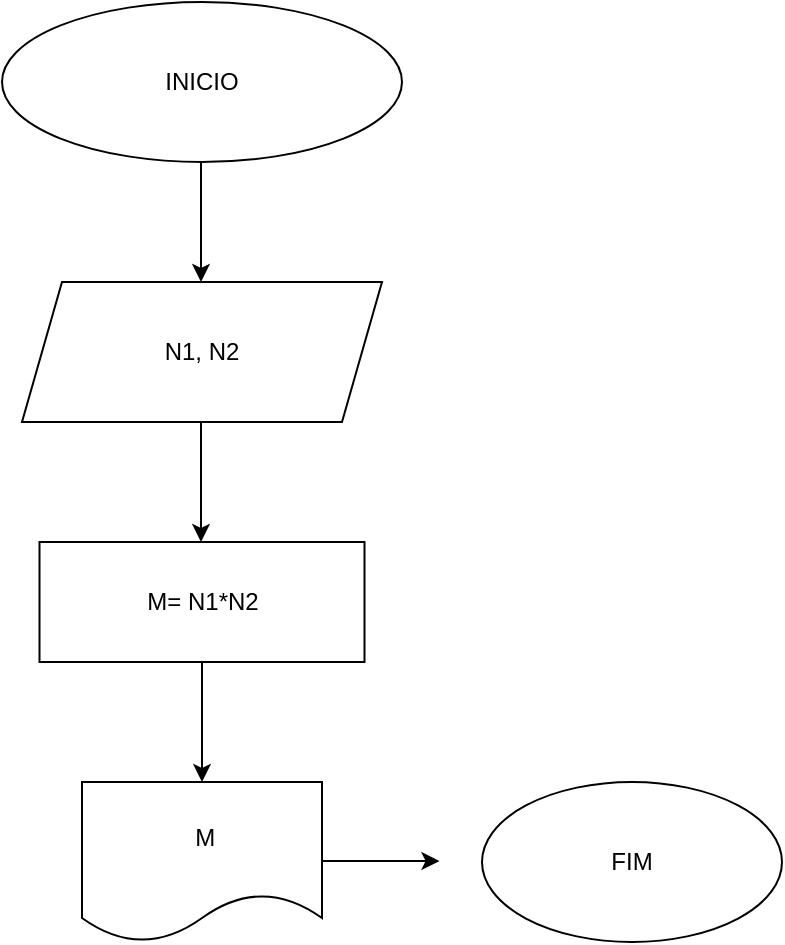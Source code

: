 <mxfile version="14.4.8" type="github" pages="3"><diagram id="OKMn3GK-hwnC5bSWHGtr" name="Page-1"><mxGraphModel dx="1378" dy="750" grid="1" gridSize="10" guides="1" tooltips="1" connect="1" arrows="1" fold="1" page="1" pageScale="1" pageWidth="827" pageHeight="1169" math="0" shadow="0"><root><mxCell id="0"/><mxCell id="1" parent="0"/><mxCell id="Nm5d1VQ8Sm68jUF2152W-2" value="INICIO" style="ellipse;whiteSpace=wrap;html=1;" parent="1" vertex="1"><mxGeometry x="300" y="120" width="200" height="80" as="geometry"/></mxCell><mxCell id="Nm5d1VQ8Sm68jUF2152W-3" value="" style="endArrow=classic;html=1;" parent="1" edge="1"><mxGeometry width="50" height="50" relative="1" as="geometry"><mxPoint x="399.5" y="200" as="sourcePoint"/><mxPoint x="399.5" y="260" as="targetPoint"/></mxGeometry></mxCell><mxCell id="Nm5d1VQ8Sm68jUF2152W-4" value="N1, N2" style="shape=parallelogram;perimeter=parallelogramPerimeter;whiteSpace=wrap;html=1;fixedSize=1;" parent="1" vertex="1"><mxGeometry x="310" y="260" width="180" height="70" as="geometry"/></mxCell><mxCell id="Nm5d1VQ8Sm68jUF2152W-5" value="M= N1*N2" style="rounded=0;whiteSpace=wrap;html=1;" parent="1" vertex="1"><mxGeometry x="318.75" y="390" width="162.5" height="60" as="geometry"/></mxCell><mxCell id="Nm5d1VQ8Sm68jUF2152W-6" value="" style="endArrow=classic;html=1;" parent="1" edge="1"><mxGeometry width="50" height="50" relative="1" as="geometry"><mxPoint x="399.5" y="330" as="sourcePoint"/><mxPoint x="399.5" y="390" as="targetPoint"/></mxGeometry></mxCell><mxCell id="Nm5d1VQ8Sm68jUF2152W-7" value="&amp;nbsp;M" style="shape=document;whiteSpace=wrap;html=1;boundedLbl=1;" parent="1" vertex="1"><mxGeometry x="340" y="510" width="120" height="80" as="geometry"/></mxCell><mxCell id="Nm5d1VQ8Sm68jUF2152W-8" value="" style="endArrow=classic;html=1;exitX=0.5;exitY=1;exitDx=0;exitDy=0;" parent="1" source="Nm5d1VQ8Sm68jUF2152W-5" edge="1"><mxGeometry width="50" height="50" relative="1" as="geometry"><mxPoint x="390" y="560" as="sourcePoint"/><mxPoint x="400" y="510" as="targetPoint"/></mxGeometry></mxCell><mxCell id="Nm5d1VQ8Sm68jUF2152W-11" value="" style="endArrow=classic;html=1;" parent="1" edge="1"><mxGeometry width="50" height="50" relative="1" as="geometry"><mxPoint x="460" y="549.5" as="sourcePoint"/><mxPoint x="518.75" y="549.5" as="targetPoint"/></mxGeometry></mxCell><mxCell id="Nm5d1VQ8Sm68jUF2152W-12" value="FIM" style="ellipse;whiteSpace=wrap;html=1;" parent="1" vertex="1"><mxGeometry x="540" y="510" width="150" height="80" as="geometry"/></mxCell></root></mxGraphModel></diagram><diagram id="jd4Oi2sCECybmDTg4d6A" name="Page-2"><mxGraphModel dx="1378" dy="750" grid="1" gridSize="10" guides="1" tooltips="1" connect="1" arrows="1" fold="1" page="1" pageScale="1" pageWidth="827" pageHeight="1169" math="0" shadow="0"><root><mxCell id="1hqXLdpIqreu8vR465kS-0"/><mxCell id="1hqXLdpIqreu8vR465kS-1" parent="1hqXLdpIqreu8vR465kS-0"/><mxCell id="5gA5jCMh9ZdtclJWZpkf-0" value="inicio" style="ellipse;whiteSpace=wrap;html=1;" vertex="1" parent="1hqXLdpIqreu8vR465kS-1"><mxGeometry x="340" y="140" width="166" height="80" as="geometry"/></mxCell><mxCell id="5gA5jCMh9ZdtclJWZpkf-1" value="" style="endArrow=classic;html=1;exitX=0.5;exitY=1;exitDx=0;exitDy=0;" edge="1" parent="1hqXLdpIqreu8vR465kS-1" source="5gA5jCMh9ZdtclJWZpkf-0"><mxGeometry width="50" height="50" relative="1" as="geometry"><mxPoint x="420" y="280" as="sourcePoint"/><mxPoint x="423" y="280" as="targetPoint"/></mxGeometry></mxCell><mxCell id="5gA5jCMh9ZdtclJWZpkf-2" value="N1,N2" style="shape=parallelogram;perimeter=parallelogramPerimeter;whiteSpace=wrap;html=1;fixedSize=1;" vertex="1" parent="1hqXLdpIqreu8vR465kS-1"><mxGeometry x="348" y="290" width="150" height="70" as="geometry"/></mxCell><mxCell id="5gA5jCMh9ZdtclJWZpkf-3" value="" style="endArrow=classic;html=1;" edge="1" parent="1hqXLdpIqreu8vR465kS-1"><mxGeometry width="50" height="50" relative="1" as="geometry"><mxPoint x="422.5" y="370" as="sourcePoint"/><mxPoint x="423" y="430" as="targetPoint"/></mxGeometry></mxCell><mxCell id="5gA5jCMh9ZdtclJWZpkf-4" value="&amp;nbsp;N2 = 0" style="rhombus;whiteSpace=wrap;html=1;" vertex="1" parent="1hqXLdpIqreu8vR465kS-1"><mxGeometry x="348" y="450" width="150" height="110" as="geometry"/></mxCell><mxCell id="5gA5jCMh9ZdtclJWZpkf-6" value="NAO" style="endArrow=classic;html=1;" edge="1" parent="1hqXLdpIqreu8vR465kS-1"><mxGeometry width="50" height="50" relative="1" as="geometry"><mxPoint x="422.5" y="570" as="sourcePoint"/><mxPoint x="422.5" y="630" as="targetPoint"/></mxGeometry></mxCell><mxCell id="5gA5jCMh9ZdtclJWZpkf-7" value="M= N1 / N2" style="rounded=0;whiteSpace=wrap;html=1;" vertex="1" parent="1hqXLdpIqreu8vR465kS-1"><mxGeometry x="363" y="650" width="120" height="60" as="geometry"/></mxCell><mxCell id="5gA5jCMh9ZdtclJWZpkf-8" value="" style="endArrow=classic;html=1;" edge="1" parent="1hqXLdpIqreu8vR465kS-1"><mxGeometry width="50" height="50" relative="1" as="geometry"><mxPoint x="422.5" y="730" as="sourcePoint"/><mxPoint x="422.5" y="790" as="targetPoint"/></mxGeometry></mxCell><mxCell id="5gA5jCMh9ZdtclJWZpkf-9" value="M" style="shape=document;whiteSpace=wrap;html=1;boundedLbl=1;" vertex="1" parent="1hqXLdpIqreu8vR465kS-1"><mxGeometry x="363" y="810" width="120" height="80" as="geometry"/></mxCell><mxCell id="5gA5jCMh9ZdtclJWZpkf-10" value="FIM" style="ellipse;whiteSpace=wrap;html=1;" vertex="1" parent="1hqXLdpIqreu8vR465kS-1"><mxGeometry x="620" y="630" width="120" height="80" as="geometry"/></mxCell><mxCell id="5gA5jCMh9ZdtclJWZpkf-11" value="" style="endArrow=classic;html=1;" edge="1" parent="1hqXLdpIqreu8vR465kS-1"><mxGeometry width="50" height="50" relative="1" as="geometry"><mxPoint x="520" y="830" as="sourcePoint"/><mxPoint x="620" y="730" as="targetPoint"/></mxGeometry></mxCell><mxCell id="5gA5jCMh9ZdtclJWZpkf-13" value="SIM" style="endArrow=classic;html=1;" edge="1" parent="1hqXLdpIqreu8vR465kS-1"><mxGeometry width="50" height="50" relative="1" as="geometry"><mxPoint x="510" y="530" as="sourcePoint"/><mxPoint x="610" y="600" as="targetPoint"/></mxGeometry></mxCell></root></mxGraphModel></diagram><diagram id="161_VjwEnR0YzfxIaB8k" name="Page-3"><mxGraphModel dx="1378" dy="750" grid="1" gridSize="10" guides="1" tooltips="1" connect="1" arrows="1" fold="1" page="1" pageScale="1" pageWidth="827" pageHeight="1169" math="0" shadow="0"><root><mxCell id="hEObnM4S0S30tBdYk1K9-0"/><mxCell id="hEObnM4S0S30tBdYk1K9-1" parent="hEObnM4S0S30tBdYk1K9-0"/><mxCell id="tXLlMTUGyHh38MeNvDsR-0" value="INICIO&amp;nbsp;" style="ellipse;whiteSpace=wrap;html=1;" vertex="1" parent="hEObnM4S0S30tBdYk1K9-1"><mxGeometry x="150" y="370" width="120" height="80" as="geometry"/></mxCell><mxCell id="PYSRaNJ7CYG5a7i-Qvq7-0" value="N1, N2, N3" style="shape=parallelogram;perimeter=parallelogramPerimeter;whiteSpace=wrap;html=1;fixedSize=1;" vertex="1" parent="hEObnM4S0S30tBdYk1K9-1"><mxGeometry x="150" y="540" width="120" height="60" as="geometry"/></mxCell><mxCell id="PYSRaNJ7CYG5a7i-Qvq7-1" value="" style="endArrow=classic;html=1;" edge="1" parent="hEObnM4S0S30tBdYk1K9-1"><mxGeometry width="50" height="50" relative="1" as="geometry"><mxPoint x="209.5" y="470" as="sourcePoint"/><mxPoint x="209.5" y="520" as="targetPoint"/></mxGeometry></mxCell><mxCell id="PYSRaNJ7CYG5a7i-Qvq7-2" value="" style="endArrow=classic;html=1;" edge="1" parent="hEObnM4S0S30tBdYk1K9-1"><mxGeometry width="50" height="50" relative="1" as="geometry"><mxPoint x="210" y="610" as="sourcePoint"/><mxPoint x="210" y="670" as="targetPoint"/></mxGeometry></mxCell><mxCell id="PYSRaNJ7CYG5a7i-Qvq7-3" value="M=(N1 + N2 + N3) / 3" style="rounded=0;whiteSpace=wrap;html=1;" vertex="1" parent="hEObnM4S0S30tBdYk1K9-1"><mxGeometry x="150" y="680" width="130" height="70" as="geometry"/></mxCell><mxCell id="PYSRaNJ7CYG5a7i-Qvq7-8" value="FIM" style="ellipse;whiteSpace=wrap;html=1;" vertex="1" parent="hEObnM4S0S30tBdYk1K9-1"><mxGeometry x="390" y="840" width="120" height="80" as="geometry"/></mxCell><mxCell id="MRuT38Q33GILq2_3044J-0" value="" style="endArrow=classic;html=1;exitX=1;exitY=0;exitDx=0;exitDy=0;" edge="1" parent="hEObnM4S0S30tBdYk1K9-1" source="PYSRaNJ7CYG5a7i-Qvq7-3"><mxGeometry width="50" height="50" relative="1" as="geometry"><mxPoint x="300" y="690" as="sourcePoint"/><mxPoint x="340" y="610" as="targetPoint"/></mxGeometry></mxCell><mxCell id="MRuT38Q33GILq2_3044J-1" value="MA= 7 A 10" style="shape=document;whiteSpace=wrap;html=1;boundedLbl=1;" vertex="1" parent="hEObnM4S0S30tBdYk1K9-1"><mxGeometry x="340" y="530" width="120" height="80" as="geometry"/></mxCell><mxCell id="MRuT38Q33GILq2_3044J-2" value="APROVADO" style="shape=document;whiteSpace=wrap;html=1;boundedLbl=1;" vertex="1" parent="hEObnM4S0S30tBdYk1K9-1"><mxGeometry x="570" y="585" width="120" height="80" as="geometry"/></mxCell><mxCell id="MRuT38Q33GILq2_3044J-3" value="" style="endArrow=classic;html=1;" edge="1" parent="hEObnM4S0S30tBdYk1K9-1"><mxGeometry width="50" height="50" relative="1" as="geometry"><mxPoint x="480" y="585" as="sourcePoint"/><mxPoint x="560" y="610" as="targetPoint"/></mxGeometry></mxCell><mxCell id="MRuT38Q33GILq2_3044J-4" value="" style="endArrow=classic;html=1;" edge="1" parent="hEObnM4S0S30tBdYk1K9-1"><mxGeometry width="50" height="50" relative="1" as="geometry"><mxPoint x="690" y="665" as="sourcePoint"/><mxPoint x="550" y="880" as="targetPoint"/><Array as="points"><mxPoint x="710" y="880"/></Array></mxGeometry></mxCell><mxCell id="MRuT38Q33GILq2_3044J-5" value="MA= 6,99 ou menos" style="shape=document;whiteSpace=wrap;html=1;boundedLbl=1;" vertex="1" parent="hEObnM4S0S30tBdYk1K9-1"><mxGeometry x="354" y="680" width="120" height="80" as="geometry"/></mxCell><mxCell id="MRuT38Q33GILq2_3044J-6" value="REPROVADO" style="shape=document;whiteSpace=wrap;html=1;boundedLbl=1;" vertex="1" parent="hEObnM4S0S30tBdYk1K9-1"><mxGeometry x="540" y="750" width="120" height="80" as="geometry"/></mxCell><mxCell id="MRuT38Q33GILq2_3044J-7" value="" style="endArrow=classic;html=1;" edge="1" parent="hEObnM4S0S30tBdYk1K9-1"><mxGeometry width="50" height="50" relative="1" as="geometry"><mxPoint x="480" y="710" as="sourcePoint"/><mxPoint x="530" y="750" as="targetPoint"/></mxGeometry></mxCell><mxCell id="MRuT38Q33GILq2_3044J-8" value="" style="endArrow=classic;html=1;" edge="1" parent="hEObnM4S0S30tBdYk1K9-1"><mxGeometry width="50" height="50" relative="1" as="geometry"><mxPoint x="540" y="830" as="sourcePoint"/><mxPoint x="510" y="860" as="targetPoint"/></mxGeometry></mxCell><mxCell id="MRuT38Q33GILq2_3044J-9" value="" style="endArrow=classic;html=1;" edge="1" parent="hEObnM4S0S30tBdYk1K9-1" source="PYSRaNJ7CYG5a7i-Qvq7-3"><mxGeometry width="50" height="50" relative="1" as="geometry"><mxPoint x="280" y="765" as="sourcePoint"/><mxPoint x="350.711" y="715" as="targetPoint"/></mxGeometry></mxCell></root></mxGraphModel></diagram></mxfile>